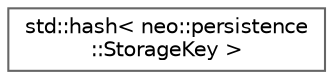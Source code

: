 digraph "Graphical Class Hierarchy"
{
 // LATEX_PDF_SIZE
  bgcolor="transparent";
  edge [fontname=Helvetica,fontsize=10,labelfontname=Helvetica,labelfontsize=10];
  node [fontname=Helvetica,fontsize=10,shape=box,height=0.2,width=0.4];
  rankdir="LR";
  Node0 [id="Node000000",label="std::hash\< neo::persistence\l::StorageKey \>",height=0.2,width=0.4,color="grey40", fillcolor="white", style="filled",URL="$structstd_1_1hash_3_01neo_1_1persistence_1_1_storage_key_01_4.html",tooltip=" "];
}
